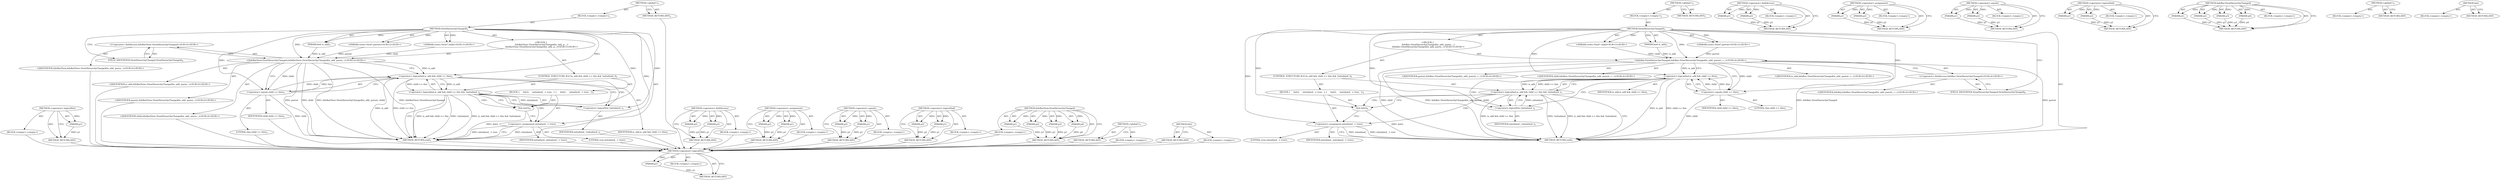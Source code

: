 digraph "Init" {
vulnerable_75 [label=<(METHOD,&lt;operator&gt;.logicalNot)>];
vulnerable_76 [label=<(PARAM,p1)>];
vulnerable_77 [label=<(BLOCK,&lt;empty&gt;,&lt;empty&gt;)>];
vulnerable_78 [label=<(METHOD_RETURN,ANY)>];
vulnerable_6 [label=<(METHOD,&lt;global&gt;)<SUB>1</SUB>>];
vulnerable_7 [label=<(BLOCK,&lt;empty&gt;,&lt;empty&gt;)<SUB>1</SUB>>];
vulnerable_8 [label=<(METHOD,ViewHierarchyChanged)<SUB>1</SUB>>];
vulnerable_9 [label=<(PARAM,bool is_add)<SUB>1</SUB>>];
vulnerable_10 [label="<(PARAM,views::View* parent)<SUB>2</SUB>>"];
vulnerable_11 [label="<(PARAM,views::View* child)<SUB>3</SUB>>"];
vulnerable_12 [label="<(BLOCK,{
  InfoBar::ViewHierarchyChanged(is_add, paren...,{
  InfoBar::ViewHierarchyChanged(is_add, paren...)<SUB>3</SUB>>"];
vulnerable_13 [label="<(InfoBar.ViewHierarchyChanged,InfoBar::ViewHierarchyChanged(is_add, parent, c...)<SUB>4</SUB>>"];
vulnerable_14 [label="<(&lt;operator&gt;.fieldAccess,InfoBar::ViewHierarchyChanged)<SUB>4</SUB>>"];
vulnerable_15 [label="<(IDENTIFIER,InfoBar,InfoBar::ViewHierarchyChanged(is_add, parent, c...)<SUB>4</SUB>>"];
vulnerable_16 [label=<(FIELD_IDENTIFIER,ViewHierarchyChanged,ViewHierarchyChanged)<SUB>4</SUB>>];
vulnerable_17 [label="<(IDENTIFIER,is_add,InfoBar::ViewHierarchyChanged(is_add, parent, c...)<SUB>4</SUB>>"];
vulnerable_18 [label="<(IDENTIFIER,parent,InfoBar::ViewHierarchyChanged(is_add, parent, c...)<SUB>4</SUB>>"];
vulnerable_19 [label="<(IDENTIFIER,child,InfoBar::ViewHierarchyChanged(is_add, parent, c...)<SUB>4</SUB>>"];
vulnerable_20 [label=<(CONTROL_STRUCTURE,IF,if (is_add &amp;&amp; child == this &amp;&amp; !initialized_))<SUB>5</SUB>>];
vulnerable_21 [label=<(&lt;operator&gt;.logicalAnd,is_add &amp;&amp; child == this &amp;&amp; !initialized_)<SUB>5</SUB>>];
vulnerable_22 [label=<(&lt;operator&gt;.logicalAnd,is_add &amp;&amp; child == this)<SUB>5</SUB>>];
vulnerable_23 [label=<(IDENTIFIER,is_add,is_add &amp;&amp; child == this)<SUB>5</SUB>>];
vulnerable_24 [label=<(&lt;operator&gt;.equals,child == this)<SUB>5</SUB>>];
vulnerable_25 [label=<(IDENTIFIER,child,child == this)<SUB>5</SUB>>];
vulnerable_26 [label=<(LITERAL,this,child == this)<SUB>5</SUB>>];
vulnerable_27 [label=<(&lt;operator&gt;.logicalNot,!initialized_)<SUB>5</SUB>>];
vulnerable_28 [label=<(IDENTIFIER,initialized_,!initialized_)<SUB>5</SUB>>];
vulnerable_29 [label=<(BLOCK,{
     Init();
     initialized_ = true;
  },{
     Init();
     initialized_ = true;
  })<SUB>5</SUB>>];
vulnerable_30 [label=<(Init,Init())<SUB>6</SUB>>];
vulnerable_31 [label=<(&lt;operator&gt;.assignment,initialized_ = true)<SUB>7</SUB>>];
vulnerable_32 [label=<(IDENTIFIER,initialized_,initialized_ = true)<SUB>7</SUB>>];
vulnerable_33 [label=<(LITERAL,true,initialized_ = true)<SUB>7</SUB>>];
vulnerable_34 [label=<(METHOD_RETURN,void)<SUB>1</SUB>>];
vulnerable_36 [label=<(METHOD_RETURN,ANY)<SUB>1</SUB>>];
vulnerable_60 [label=<(METHOD,&lt;operator&gt;.fieldAccess)>];
vulnerable_61 [label=<(PARAM,p1)>];
vulnerable_62 [label=<(PARAM,p2)>];
vulnerable_63 [label=<(BLOCK,&lt;empty&gt;,&lt;empty&gt;)>];
vulnerable_64 [label=<(METHOD_RETURN,ANY)>];
vulnerable_82 [label=<(METHOD,&lt;operator&gt;.assignment)>];
vulnerable_83 [label=<(PARAM,p1)>];
vulnerable_84 [label=<(PARAM,p2)>];
vulnerable_85 [label=<(BLOCK,&lt;empty&gt;,&lt;empty&gt;)>];
vulnerable_86 [label=<(METHOD_RETURN,ANY)>];
vulnerable_70 [label=<(METHOD,&lt;operator&gt;.equals)>];
vulnerable_71 [label=<(PARAM,p1)>];
vulnerable_72 [label=<(PARAM,p2)>];
vulnerable_73 [label=<(BLOCK,&lt;empty&gt;,&lt;empty&gt;)>];
vulnerable_74 [label=<(METHOD_RETURN,ANY)>];
vulnerable_65 [label=<(METHOD,&lt;operator&gt;.logicalAnd)>];
vulnerable_66 [label=<(PARAM,p1)>];
vulnerable_67 [label=<(PARAM,p2)>];
vulnerable_68 [label=<(BLOCK,&lt;empty&gt;,&lt;empty&gt;)>];
vulnerable_69 [label=<(METHOD_RETURN,ANY)>];
vulnerable_53 [label=<(METHOD,InfoBar.ViewHierarchyChanged)>];
vulnerable_54 [label=<(PARAM,p1)>];
vulnerable_55 [label=<(PARAM,p2)>];
vulnerable_56 [label=<(PARAM,p3)>];
vulnerable_57 [label=<(PARAM,p4)>];
vulnerable_58 [label=<(BLOCK,&lt;empty&gt;,&lt;empty&gt;)>];
vulnerable_59 [label=<(METHOD_RETURN,ANY)>];
vulnerable_47 [label=<(METHOD,&lt;global&gt;)<SUB>1</SUB>>];
vulnerable_48 [label=<(BLOCK,&lt;empty&gt;,&lt;empty&gt;)>];
vulnerable_49 [label=<(METHOD_RETURN,ANY)>];
vulnerable_79 [label=<(METHOD,Init)>];
vulnerable_80 [label=<(BLOCK,&lt;empty&gt;,&lt;empty&gt;)>];
vulnerable_81 [label=<(METHOD_RETURN,ANY)>];
fixed_75 [label=<(METHOD,&lt;operator&gt;.logicalNot)>];
fixed_76 [label=<(PARAM,p1)>];
fixed_77 [label=<(BLOCK,&lt;empty&gt;,&lt;empty&gt;)>];
fixed_78 [label=<(METHOD_RETURN,ANY)>];
fixed_6 [label=<(METHOD,&lt;global&gt;)<SUB>1</SUB>>];
fixed_7 [label=<(BLOCK,&lt;empty&gt;,&lt;empty&gt;)<SUB>1</SUB>>];
fixed_8 [label=<(METHOD,ViewHierarchyChanged)<SUB>1</SUB>>];
fixed_9 [label=<(PARAM,bool is_add)<SUB>1</SUB>>];
fixed_10 [label="<(PARAM,views::View* parent)<SUB>2</SUB>>"];
fixed_11 [label="<(PARAM,views::View* child)<SUB>3</SUB>>"];
fixed_12 [label="<(BLOCK,{
  InfoBarView::ViewHierarchyChanged(is_add, p...,{
  InfoBarView::ViewHierarchyChanged(is_add, p...)<SUB>3</SUB>>"];
fixed_13 [label="<(InfoBarView.ViewHierarchyChanged,InfoBarView::ViewHierarchyChanged(is_add, paren...)<SUB>4</SUB>>"];
fixed_14 [label="<(&lt;operator&gt;.fieldAccess,InfoBarView::ViewHierarchyChanged)<SUB>4</SUB>>"];
fixed_15 [label="<(IDENTIFIER,InfoBarView,InfoBarView::ViewHierarchyChanged(is_add, paren...)<SUB>4</SUB>>"];
fixed_16 [label=<(FIELD_IDENTIFIER,ViewHierarchyChanged,ViewHierarchyChanged)<SUB>4</SUB>>];
fixed_17 [label="<(IDENTIFIER,is_add,InfoBarView::ViewHierarchyChanged(is_add, paren...)<SUB>4</SUB>>"];
fixed_18 [label="<(IDENTIFIER,parent,InfoBarView::ViewHierarchyChanged(is_add, paren...)<SUB>4</SUB>>"];
fixed_19 [label="<(IDENTIFIER,child,InfoBarView::ViewHierarchyChanged(is_add, paren...)<SUB>4</SUB>>"];
fixed_20 [label=<(CONTROL_STRUCTURE,IF,if (is_add &amp;&amp; child == this &amp;&amp; !initialized_))<SUB>5</SUB>>];
fixed_21 [label=<(&lt;operator&gt;.logicalAnd,is_add &amp;&amp; child == this &amp;&amp; !initialized_)<SUB>5</SUB>>];
fixed_22 [label=<(&lt;operator&gt;.logicalAnd,is_add &amp;&amp; child == this)<SUB>5</SUB>>];
fixed_23 [label=<(IDENTIFIER,is_add,is_add &amp;&amp; child == this)<SUB>5</SUB>>];
fixed_24 [label=<(&lt;operator&gt;.equals,child == this)<SUB>5</SUB>>];
fixed_25 [label=<(IDENTIFIER,child,child == this)<SUB>5</SUB>>];
fixed_26 [label=<(LITERAL,this,child == this)<SUB>5</SUB>>];
fixed_27 [label=<(&lt;operator&gt;.logicalNot,!initialized_)<SUB>5</SUB>>];
fixed_28 [label=<(IDENTIFIER,initialized_,!initialized_)<SUB>5</SUB>>];
fixed_29 [label=<(BLOCK,{
     Init();
     initialized_ = true;
  },{
     Init();
     initialized_ = true;
  })<SUB>5</SUB>>];
fixed_30 [label=<(Init,Init())<SUB>6</SUB>>];
fixed_31 [label=<(&lt;operator&gt;.assignment,initialized_ = true)<SUB>7</SUB>>];
fixed_32 [label=<(IDENTIFIER,initialized_,initialized_ = true)<SUB>7</SUB>>];
fixed_33 [label=<(LITERAL,true,initialized_ = true)<SUB>7</SUB>>];
fixed_34 [label=<(METHOD_RETURN,void)<SUB>1</SUB>>];
fixed_36 [label=<(METHOD_RETURN,ANY)<SUB>1</SUB>>];
fixed_60 [label=<(METHOD,&lt;operator&gt;.fieldAccess)>];
fixed_61 [label=<(PARAM,p1)>];
fixed_62 [label=<(PARAM,p2)>];
fixed_63 [label=<(BLOCK,&lt;empty&gt;,&lt;empty&gt;)>];
fixed_64 [label=<(METHOD_RETURN,ANY)>];
fixed_82 [label=<(METHOD,&lt;operator&gt;.assignment)>];
fixed_83 [label=<(PARAM,p1)>];
fixed_84 [label=<(PARAM,p2)>];
fixed_85 [label=<(BLOCK,&lt;empty&gt;,&lt;empty&gt;)>];
fixed_86 [label=<(METHOD_RETURN,ANY)>];
fixed_70 [label=<(METHOD,&lt;operator&gt;.equals)>];
fixed_71 [label=<(PARAM,p1)>];
fixed_72 [label=<(PARAM,p2)>];
fixed_73 [label=<(BLOCK,&lt;empty&gt;,&lt;empty&gt;)>];
fixed_74 [label=<(METHOD_RETURN,ANY)>];
fixed_65 [label=<(METHOD,&lt;operator&gt;.logicalAnd)>];
fixed_66 [label=<(PARAM,p1)>];
fixed_67 [label=<(PARAM,p2)>];
fixed_68 [label=<(BLOCK,&lt;empty&gt;,&lt;empty&gt;)>];
fixed_69 [label=<(METHOD_RETURN,ANY)>];
fixed_53 [label=<(METHOD,InfoBarView.ViewHierarchyChanged)>];
fixed_54 [label=<(PARAM,p1)>];
fixed_55 [label=<(PARAM,p2)>];
fixed_56 [label=<(PARAM,p3)>];
fixed_57 [label=<(PARAM,p4)>];
fixed_58 [label=<(BLOCK,&lt;empty&gt;,&lt;empty&gt;)>];
fixed_59 [label=<(METHOD_RETURN,ANY)>];
fixed_47 [label=<(METHOD,&lt;global&gt;)<SUB>1</SUB>>];
fixed_48 [label=<(BLOCK,&lt;empty&gt;,&lt;empty&gt;)>];
fixed_49 [label=<(METHOD_RETURN,ANY)>];
fixed_79 [label=<(METHOD,Init)>];
fixed_80 [label=<(BLOCK,&lt;empty&gt;,&lt;empty&gt;)>];
fixed_81 [label=<(METHOD_RETURN,ANY)>];
vulnerable_75 -> vulnerable_76  [key=0, label="AST: "];
vulnerable_75 -> vulnerable_76  [key=1, label="DDG: "];
vulnerable_75 -> vulnerable_77  [key=0, label="AST: "];
vulnerable_75 -> vulnerable_78  [key=0, label="AST: "];
vulnerable_75 -> vulnerable_78  [key=1, label="CFG: "];
vulnerable_76 -> vulnerable_78  [key=0, label="DDG: p1"];
vulnerable_6 -> vulnerable_7  [key=0, label="AST: "];
vulnerable_6 -> vulnerable_36  [key=0, label="AST: "];
vulnerable_6 -> vulnerable_36  [key=1, label="CFG: "];
vulnerable_7 -> vulnerable_8  [key=0, label="AST: "];
vulnerable_8 -> vulnerable_9  [key=0, label="AST: "];
vulnerable_8 -> vulnerable_9  [key=1, label="DDG: "];
vulnerable_8 -> vulnerable_10  [key=0, label="AST: "];
vulnerable_8 -> vulnerable_10  [key=1, label="DDG: "];
vulnerable_8 -> vulnerable_11  [key=0, label="AST: "];
vulnerable_8 -> vulnerable_11  [key=1, label="DDG: "];
vulnerable_8 -> vulnerable_12  [key=0, label="AST: "];
vulnerable_8 -> vulnerable_34  [key=0, label="AST: "];
vulnerable_8 -> vulnerable_16  [key=0, label="CFG: "];
vulnerable_8 -> vulnerable_13  [key=0, label="DDG: "];
vulnerable_8 -> vulnerable_30  [key=0, label="DDG: "];
vulnerable_8 -> vulnerable_31  [key=0, label="DDG: "];
vulnerable_8 -> vulnerable_22  [key=0, label="DDG: "];
vulnerable_8 -> vulnerable_27  [key=0, label="DDG: "];
vulnerable_8 -> vulnerable_24  [key=0, label="DDG: "];
vulnerable_9 -> vulnerable_13  [key=0, label="DDG: is_add"];
vulnerable_10 -> vulnerable_13  [key=0, label="DDG: parent"];
vulnerable_11 -> vulnerable_13  [key=0, label="DDG: child"];
vulnerable_12 -> vulnerable_13  [key=0, label="AST: "];
vulnerable_12 -> vulnerable_20  [key=0, label="AST: "];
vulnerable_13 -> vulnerable_14  [key=0, label="AST: "];
vulnerable_13 -> vulnerable_17  [key=0, label="AST: "];
vulnerable_13 -> vulnerable_18  [key=0, label="AST: "];
vulnerable_13 -> vulnerable_19  [key=0, label="AST: "];
vulnerable_13 -> vulnerable_22  [key=0, label="CFG: "];
vulnerable_13 -> vulnerable_22  [key=1, label="DDG: is_add"];
vulnerable_13 -> vulnerable_24  [key=0, label="CFG: "];
vulnerable_13 -> vulnerable_24  [key=1, label="DDG: child"];
vulnerable_13 -> vulnerable_34  [key=0, label="DDG: InfoBar::ViewHierarchyChanged"];
vulnerable_13 -> vulnerable_34  [key=1, label="DDG: parent"];
vulnerable_13 -> vulnerable_34  [key=2, label="DDG: child"];
vulnerable_13 -> vulnerable_34  [key=3, label="DDG: InfoBar::ViewHierarchyChanged(is_add, parent, child)"];
vulnerable_14 -> vulnerable_15  [key=0, label="AST: "];
vulnerable_14 -> vulnerable_16  [key=0, label="AST: "];
vulnerable_14 -> vulnerable_13  [key=0, label="CFG: "];
vulnerable_16 -> vulnerable_14  [key=0, label="CFG: "];
vulnerable_20 -> vulnerable_21  [key=0, label="AST: "];
vulnerable_20 -> vulnerable_29  [key=0, label="AST: "];
vulnerable_21 -> vulnerable_22  [key=0, label="AST: "];
vulnerable_21 -> vulnerable_27  [key=0, label="AST: "];
vulnerable_21 -> vulnerable_30  [key=0, label="CFG: "];
vulnerable_21 -> vulnerable_30  [key=1, label="CDG: "];
vulnerable_21 -> vulnerable_34  [key=0, label="CFG: "];
vulnerable_21 -> vulnerable_34  [key=1, label="DDG: is_add &amp;&amp; child == this"];
vulnerable_21 -> vulnerable_34  [key=2, label="DDG: !initialized_"];
vulnerable_21 -> vulnerable_34  [key=3, label="DDG: is_add &amp;&amp; child == this &amp;&amp; !initialized_"];
vulnerable_21 -> vulnerable_31  [key=0, label="CDG: "];
vulnerable_22 -> vulnerable_23  [key=0, label="AST: "];
vulnerable_22 -> vulnerable_24  [key=0, label="AST: "];
vulnerable_22 -> vulnerable_21  [key=0, label="CFG: "];
vulnerable_22 -> vulnerable_21  [key=1, label="DDG: is_add"];
vulnerable_22 -> vulnerable_21  [key=2, label="DDG: child == this"];
vulnerable_22 -> vulnerable_27  [key=0, label="CFG: "];
vulnerable_22 -> vulnerable_27  [key=1, label="CDG: "];
vulnerable_22 -> vulnerable_34  [key=0, label="DDG: is_add"];
vulnerable_22 -> vulnerable_34  [key=1, label="DDG: child == this"];
vulnerable_24 -> vulnerable_25  [key=0, label="AST: "];
vulnerable_24 -> vulnerable_26  [key=0, label="AST: "];
vulnerable_24 -> vulnerable_22  [key=0, label="CFG: "];
vulnerable_24 -> vulnerable_22  [key=1, label="DDG: child"];
vulnerable_24 -> vulnerable_22  [key=2, label="DDG: this"];
vulnerable_24 -> vulnerable_34  [key=0, label="DDG: child"];
vulnerable_27 -> vulnerable_28  [key=0, label="AST: "];
vulnerable_27 -> vulnerable_21  [key=0, label="CFG: "];
vulnerable_27 -> vulnerable_21  [key=1, label="DDG: initialized_"];
vulnerable_29 -> vulnerable_30  [key=0, label="AST: "];
vulnerable_29 -> vulnerable_31  [key=0, label="AST: "];
vulnerable_30 -> vulnerable_31  [key=0, label="CFG: "];
vulnerable_30 -> vulnerable_34  [key=0, label="DDG: Init()"];
vulnerable_31 -> vulnerable_32  [key=0, label="AST: "];
vulnerable_31 -> vulnerable_33  [key=0, label="AST: "];
vulnerable_31 -> vulnerable_34  [key=0, label="CFG: "];
vulnerable_31 -> vulnerable_34  [key=1, label="DDG: initialized_"];
vulnerable_31 -> vulnerable_34  [key=2, label="DDG: initialized_ = true"];
vulnerable_60 -> vulnerable_61  [key=0, label="AST: "];
vulnerable_60 -> vulnerable_61  [key=1, label="DDG: "];
vulnerable_60 -> vulnerable_63  [key=0, label="AST: "];
vulnerable_60 -> vulnerable_62  [key=0, label="AST: "];
vulnerable_60 -> vulnerable_62  [key=1, label="DDG: "];
vulnerable_60 -> vulnerable_64  [key=0, label="AST: "];
vulnerable_60 -> vulnerable_64  [key=1, label="CFG: "];
vulnerable_61 -> vulnerable_64  [key=0, label="DDG: p1"];
vulnerable_62 -> vulnerable_64  [key=0, label="DDG: p2"];
vulnerable_82 -> vulnerable_83  [key=0, label="AST: "];
vulnerable_82 -> vulnerable_83  [key=1, label="DDG: "];
vulnerable_82 -> vulnerable_85  [key=0, label="AST: "];
vulnerable_82 -> vulnerable_84  [key=0, label="AST: "];
vulnerable_82 -> vulnerable_84  [key=1, label="DDG: "];
vulnerable_82 -> vulnerable_86  [key=0, label="AST: "];
vulnerable_82 -> vulnerable_86  [key=1, label="CFG: "];
vulnerable_83 -> vulnerable_86  [key=0, label="DDG: p1"];
vulnerable_84 -> vulnerable_86  [key=0, label="DDG: p2"];
vulnerable_70 -> vulnerable_71  [key=0, label="AST: "];
vulnerable_70 -> vulnerable_71  [key=1, label="DDG: "];
vulnerable_70 -> vulnerable_73  [key=0, label="AST: "];
vulnerable_70 -> vulnerable_72  [key=0, label="AST: "];
vulnerable_70 -> vulnerable_72  [key=1, label="DDG: "];
vulnerable_70 -> vulnerable_74  [key=0, label="AST: "];
vulnerable_70 -> vulnerable_74  [key=1, label="CFG: "];
vulnerable_71 -> vulnerable_74  [key=0, label="DDG: p1"];
vulnerable_72 -> vulnerable_74  [key=0, label="DDG: p2"];
vulnerable_65 -> vulnerable_66  [key=0, label="AST: "];
vulnerable_65 -> vulnerable_66  [key=1, label="DDG: "];
vulnerable_65 -> vulnerable_68  [key=0, label="AST: "];
vulnerable_65 -> vulnerable_67  [key=0, label="AST: "];
vulnerable_65 -> vulnerable_67  [key=1, label="DDG: "];
vulnerable_65 -> vulnerable_69  [key=0, label="AST: "];
vulnerable_65 -> vulnerable_69  [key=1, label="CFG: "];
vulnerable_66 -> vulnerable_69  [key=0, label="DDG: p1"];
vulnerable_67 -> vulnerable_69  [key=0, label="DDG: p2"];
vulnerable_53 -> vulnerable_54  [key=0, label="AST: "];
vulnerable_53 -> vulnerable_54  [key=1, label="DDG: "];
vulnerable_53 -> vulnerable_58  [key=0, label="AST: "];
vulnerable_53 -> vulnerable_55  [key=0, label="AST: "];
vulnerable_53 -> vulnerable_55  [key=1, label="DDG: "];
vulnerable_53 -> vulnerable_59  [key=0, label="AST: "];
vulnerable_53 -> vulnerable_59  [key=1, label="CFG: "];
vulnerable_53 -> vulnerable_56  [key=0, label="AST: "];
vulnerable_53 -> vulnerable_56  [key=1, label="DDG: "];
vulnerable_53 -> vulnerable_57  [key=0, label="AST: "];
vulnerable_53 -> vulnerable_57  [key=1, label="DDG: "];
vulnerable_54 -> vulnerable_59  [key=0, label="DDG: p1"];
vulnerable_55 -> vulnerable_59  [key=0, label="DDG: p2"];
vulnerable_56 -> vulnerable_59  [key=0, label="DDG: p3"];
vulnerable_57 -> vulnerable_59  [key=0, label="DDG: p4"];
vulnerable_47 -> vulnerable_48  [key=0, label="AST: "];
vulnerable_47 -> vulnerable_49  [key=0, label="AST: "];
vulnerable_47 -> vulnerable_49  [key=1, label="CFG: "];
vulnerable_79 -> vulnerable_80  [key=0, label="AST: "];
vulnerable_79 -> vulnerable_81  [key=0, label="AST: "];
vulnerable_79 -> vulnerable_81  [key=1, label="CFG: "];
fixed_75 -> fixed_76  [key=0, label="AST: "];
fixed_75 -> fixed_76  [key=1, label="DDG: "];
fixed_75 -> fixed_77  [key=0, label="AST: "];
fixed_75 -> fixed_78  [key=0, label="AST: "];
fixed_75 -> fixed_78  [key=1, label="CFG: "];
fixed_76 -> fixed_78  [key=0, label="DDG: p1"];
fixed_77 -> vulnerable_75  [key=0];
fixed_78 -> vulnerable_75  [key=0];
fixed_6 -> fixed_7  [key=0, label="AST: "];
fixed_6 -> fixed_36  [key=0, label="AST: "];
fixed_6 -> fixed_36  [key=1, label="CFG: "];
fixed_7 -> fixed_8  [key=0, label="AST: "];
fixed_8 -> fixed_9  [key=0, label="AST: "];
fixed_8 -> fixed_9  [key=1, label="DDG: "];
fixed_8 -> fixed_10  [key=0, label="AST: "];
fixed_8 -> fixed_10  [key=1, label="DDG: "];
fixed_8 -> fixed_11  [key=0, label="AST: "];
fixed_8 -> fixed_11  [key=1, label="DDG: "];
fixed_8 -> fixed_12  [key=0, label="AST: "];
fixed_8 -> fixed_34  [key=0, label="AST: "];
fixed_8 -> fixed_16  [key=0, label="CFG: "];
fixed_8 -> fixed_13  [key=0, label="DDG: "];
fixed_8 -> fixed_30  [key=0, label="DDG: "];
fixed_8 -> fixed_31  [key=0, label="DDG: "];
fixed_8 -> fixed_22  [key=0, label="DDG: "];
fixed_8 -> fixed_27  [key=0, label="DDG: "];
fixed_8 -> fixed_24  [key=0, label="DDG: "];
fixed_9 -> fixed_13  [key=0, label="DDG: is_add"];
fixed_10 -> fixed_13  [key=0, label="DDG: parent"];
fixed_11 -> fixed_13  [key=0, label="DDG: child"];
fixed_12 -> fixed_13  [key=0, label="AST: "];
fixed_12 -> fixed_20  [key=0, label="AST: "];
fixed_13 -> fixed_14  [key=0, label="AST: "];
fixed_13 -> fixed_17  [key=0, label="AST: "];
fixed_13 -> fixed_18  [key=0, label="AST: "];
fixed_13 -> fixed_19  [key=0, label="AST: "];
fixed_13 -> fixed_22  [key=0, label="CFG: "];
fixed_13 -> fixed_22  [key=1, label="DDG: is_add"];
fixed_13 -> fixed_24  [key=0, label="CFG: "];
fixed_13 -> fixed_24  [key=1, label="DDG: child"];
fixed_13 -> fixed_34  [key=0, label="DDG: InfoBarView::ViewHierarchyChanged"];
fixed_13 -> fixed_34  [key=1, label="DDG: parent"];
fixed_13 -> fixed_34  [key=2, label="DDG: child"];
fixed_13 -> fixed_34  [key=3, label="DDG: InfoBarView::ViewHierarchyChanged(is_add, parent, child)"];
fixed_14 -> fixed_15  [key=0, label="AST: "];
fixed_14 -> fixed_16  [key=0, label="AST: "];
fixed_14 -> fixed_13  [key=0, label="CFG: "];
fixed_15 -> vulnerable_75  [key=0];
fixed_16 -> fixed_14  [key=0, label="CFG: "];
fixed_17 -> vulnerable_75  [key=0];
fixed_18 -> vulnerable_75  [key=0];
fixed_19 -> vulnerable_75  [key=0];
fixed_20 -> fixed_21  [key=0, label="AST: "];
fixed_20 -> fixed_29  [key=0, label="AST: "];
fixed_21 -> fixed_22  [key=0, label="AST: "];
fixed_21 -> fixed_27  [key=0, label="AST: "];
fixed_21 -> fixed_30  [key=0, label="CFG: "];
fixed_21 -> fixed_30  [key=1, label="CDG: "];
fixed_21 -> fixed_34  [key=0, label="CFG: "];
fixed_21 -> fixed_34  [key=1, label="DDG: is_add &amp;&amp; child == this"];
fixed_21 -> fixed_34  [key=2, label="DDG: !initialized_"];
fixed_21 -> fixed_34  [key=3, label="DDG: is_add &amp;&amp; child == this &amp;&amp; !initialized_"];
fixed_21 -> fixed_31  [key=0, label="CDG: "];
fixed_22 -> fixed_23  [key=0, label="AST: "];
fixed_22 -> fixed_24  [key=0, label="AST: "];
fixed_22 -> fixed_21  [key=0, label="CFG: "];
fixed_22 -> fixed_21  [key=1, label="DDG: is_add"];
fixed_22 -> fixed_21  [key=2, label="DDG: child == this"];
fixed_22 -> fixed_27  [key=0, label="CFG: "];
fixed_22 -> fixed_27  [key=1, label="CDG: "];
fixed_22 -> fixed_34  [key=0, label="DDG: is_add"];
fixed_22 -> fixed_34  [key=1, label="DDG: child == this"];
fixed_23 -> vulnerable_75  [key=0];
fixed_24 -> fixed_25  [key=0, label="AST: "];
fixed_24 -> fixed_26  [key=0, label="AST: "];
fixed_24 -> fixed_22  [key=0, label="CFG: "];
fixed_24 -> fixed_22  [key=1, label="DDG: child"];
fixed_24 -> fixed_22  [key=2, label="DDG: this"];
fixed_24 -> fixed_34  [key=0, label="DDG: child"];
fixed_25 -> vulnerable_75  [key=0];
fixed_26 -> vulnerable_75  [key=0];
fixed_27 -> fixed_28  [key=0, label="AST: "];
fixed_27 -> fixed_21  [key=0, label="CFG: "];
fixed_27 -> fixed_21  [key=1, label="DDG: initialized_"];
fixed_28 -> vulnerable_75  [key=0];
fixed_29 -> fixed_30  [key=0, label="AST: "];
fixed_29 -> fixed_31  [key=0, label="AST: "];
fixed_30 -> fixed_31  [key=0, label="CFG: "];
fixed_30 -> fixed_34  [key=0, label="DDG: Init()"];
fixed_31 -> fixed_32  [key=0, label="AST: "];
fixed_31 -> fixed_33  [key=0, label="AST: "];
fixed_31 -> fixed_34  [key=0, label="CFG: "];
fixed_31 -> fixed_34  [key=1, label="DDG: initialized_"];
fixed_31 -> fixed_34  [key=2, label="DDG: initialized_ = true"];
fixed_32 -> vulnerable_75  [key=0];
fixed_33 -> vulnerable_75  [key=0];
fixed_34 -> vulnerable_75  [key=0];
fixed_36 -> vulnerable_75  [key=0];
fixed_60 -> fixed_61  [key=0, label="AST: "];
fixed_60 -> fixed_61  [key=1, label="DDG: "];
fixed_60 -> fixed_63  [key=0, label="AST: "];
fixed_60 -> fixed_62  [key=0, label="AST: "];
fixed_60 -> fixed_62  [key=1, label="DDG: "];
fixed_60 -> fixed_64  [key=0, label="AST: "];
fixed_60 -> fixed_64  [key=1, label="CFG: "];
fixed_61 -> fixed_64  [key=0, label="DDG: p1"];
fixed_62 -> fixed_64  [key=0, label="DDG: p2"];
fixed_63 -> vulnerable_75  [key=0];
fixed_64 -> vulnerable_75  [key=0];
fixed_82 -> fixed_83  [key=0, label="AST: "];
fixed_82 -> fixed_83  [key=1, label="DDG: "];
fixed_82 -> fixed_85  [key=0, label="AST: "];
fixed_82 -> fixed_84  [key=0, label="AST: "];
fixed_82 -> fixed_84  [key=1, label="DDG: "];
fixed_82 -> fixed_86  [key=0, label="AST: "];
fixed_82 -> fixed_86  [key=1, label="CFG: "];
fixed_83 -> fixed_86  [key=0, label="DDG: p1"];
fixed_84 -> fixed_86  [key=0, label="DDG: p2"];
fixed_85 -> vulnerable_75  [key=0];
fixed_86 -> vulnerable_75  [key=0];
fixed_70 -> fixed_71  [key=0, label="AST: "];
fixed_70 -> fixed_71  [key=1, label="DDG: "];
fixed_70 -> fixed_73  [key=0, label="AST: "];
fixed_70 -> fixed_72  [key=0, label="AST: "];
fixed_70 -> fixed_72  [key=1, label="DDG: "];
fixed_70 -> fixed_74  [key=0, label="AST: "];
fixed_70 -> fixed_74  [key=1, label="CFG: "];
fixed_71 -> fixed_74  [key=0, label="DDG: p1"];
fixed_72 -> fixed_74  [key=0, label="DDG: p2"];
fixed_73 -> vulnerable_75  [key=0];
fixed_74 -> vulnerable_75  [key=0];
fixed_65 -> fixed_66  [key=0, label="AST: "];
fixed_65 -> fixed_66  [key=1, label="DDG: "];
fixed_65 -> fixed_68  [key=0, label="AST: "];
fixed_65 -> fixed_67  [key=0, label="AST: "];
fixed_65 -> fixed_67  [key=1, label="DDG: "];
fixed_65 -> fixed_69  [key=0, label="AST: "];
fixed_65 -> fixed_69  [key=1, label="CFG: "];
fixed_66 -> fixed_69  [key=0, label="DDG: p1"];
fixed_67 -> fixed_69  [key=0, label="DDG: p2"];
fixed_68 -> vulnerable_75  [key=0];
fixed_69 -> vulnerable_75  [key=0];
fixed_53 -> fixed_54  [key=0, label="AST: "];
fixed_53 -> fixed_54  [key=1, label="DDG: "];
fixed_53 -> fixed_58  [key=0, label="AST: "];
fixed_53 -> fixed_55  [key=0, label="AST: "];
fixed_53 -> fixed_55  [key=1, label="DDG: "];
fixed_53 -> fixed_59  [key=0, label="AST: "];
fixed_53 -> fixed_59  [key=1, label="CFG: "];
fixed_53 -> fixed_56  [key=0, label="AST: "];
fixed_53 -> fixed_56  [key=1, label="DDG: "];
fixed_53 -> fixed_57  [key=0, label="AST: "];
fixed_53 -> fixed_57  [key=1, label="DDG: "];
fixed_54 -> fixed_59  [key=0, label="DDG: p1"];
fixed_55 -> fixed_59  [key=0, label="DDG: p2"];
fixed_56 -> fixed_59  [key=0, label="DDG: p3"];
fixed_57 -> fixed_59  [key=0, label="DDG: p4"];
fixed_58 -> vulnerable_75  [key=0];
fixed_59 -> vulnerable_75  [key=0];
fixed_47 -> fixed_48  [key=0, label="AST: "];
fixed_47 -> fixed_49  [key=0, label="AST: "];
fixed_47 -> fixed_49  [key=1, label="CFG: "];
fixed_48 -> vulnerable_75  [key=0];
fixed_49 -> vulnerable_75  [key=0];
fixed_79 -> fixed_80  [key=0, label="AST: "];
fixed_79 -> fixed_81  [key=0, label="AST: "];
fixed_79 -> fixed_81  [key=1, label="CFG: "];
fixed_80 -> vulnerable_75  [key=0];
fixed_81 -> vulnerable_75  [key=0];
}
